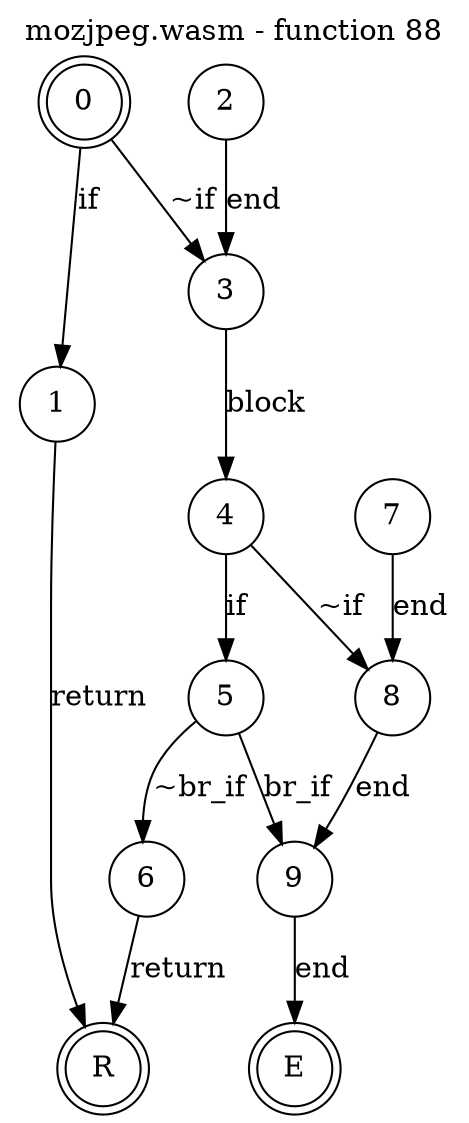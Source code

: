 digraph finite_state_machine {
    label = "mozjpeg.wasm - function 88"
    labelloc =  t
    labelfontsize = 16
    labelfontcolor = black
    labelfontname = "Helvetica"
    node [shape = doublecircle]; 0 E R ;
    node [shape = circle];
    0 -> 1[label="if"];
    0 -> 3[label="~if"];
    1 -> R[label="return"];
    2 -> 3[label="end"];
    3 -> 4[label="block"];
    4 -> 5[label="if"];
    4 -> 8[label="~if"];
    5 -> 6[label="~br_if"];
    5 -> 9[label="br_if"];
    6 -> R[label="return"];
    7 -> 8[label="end"];
    8 -> 9[label="end"];
    9 -> E[label="end"];
}
